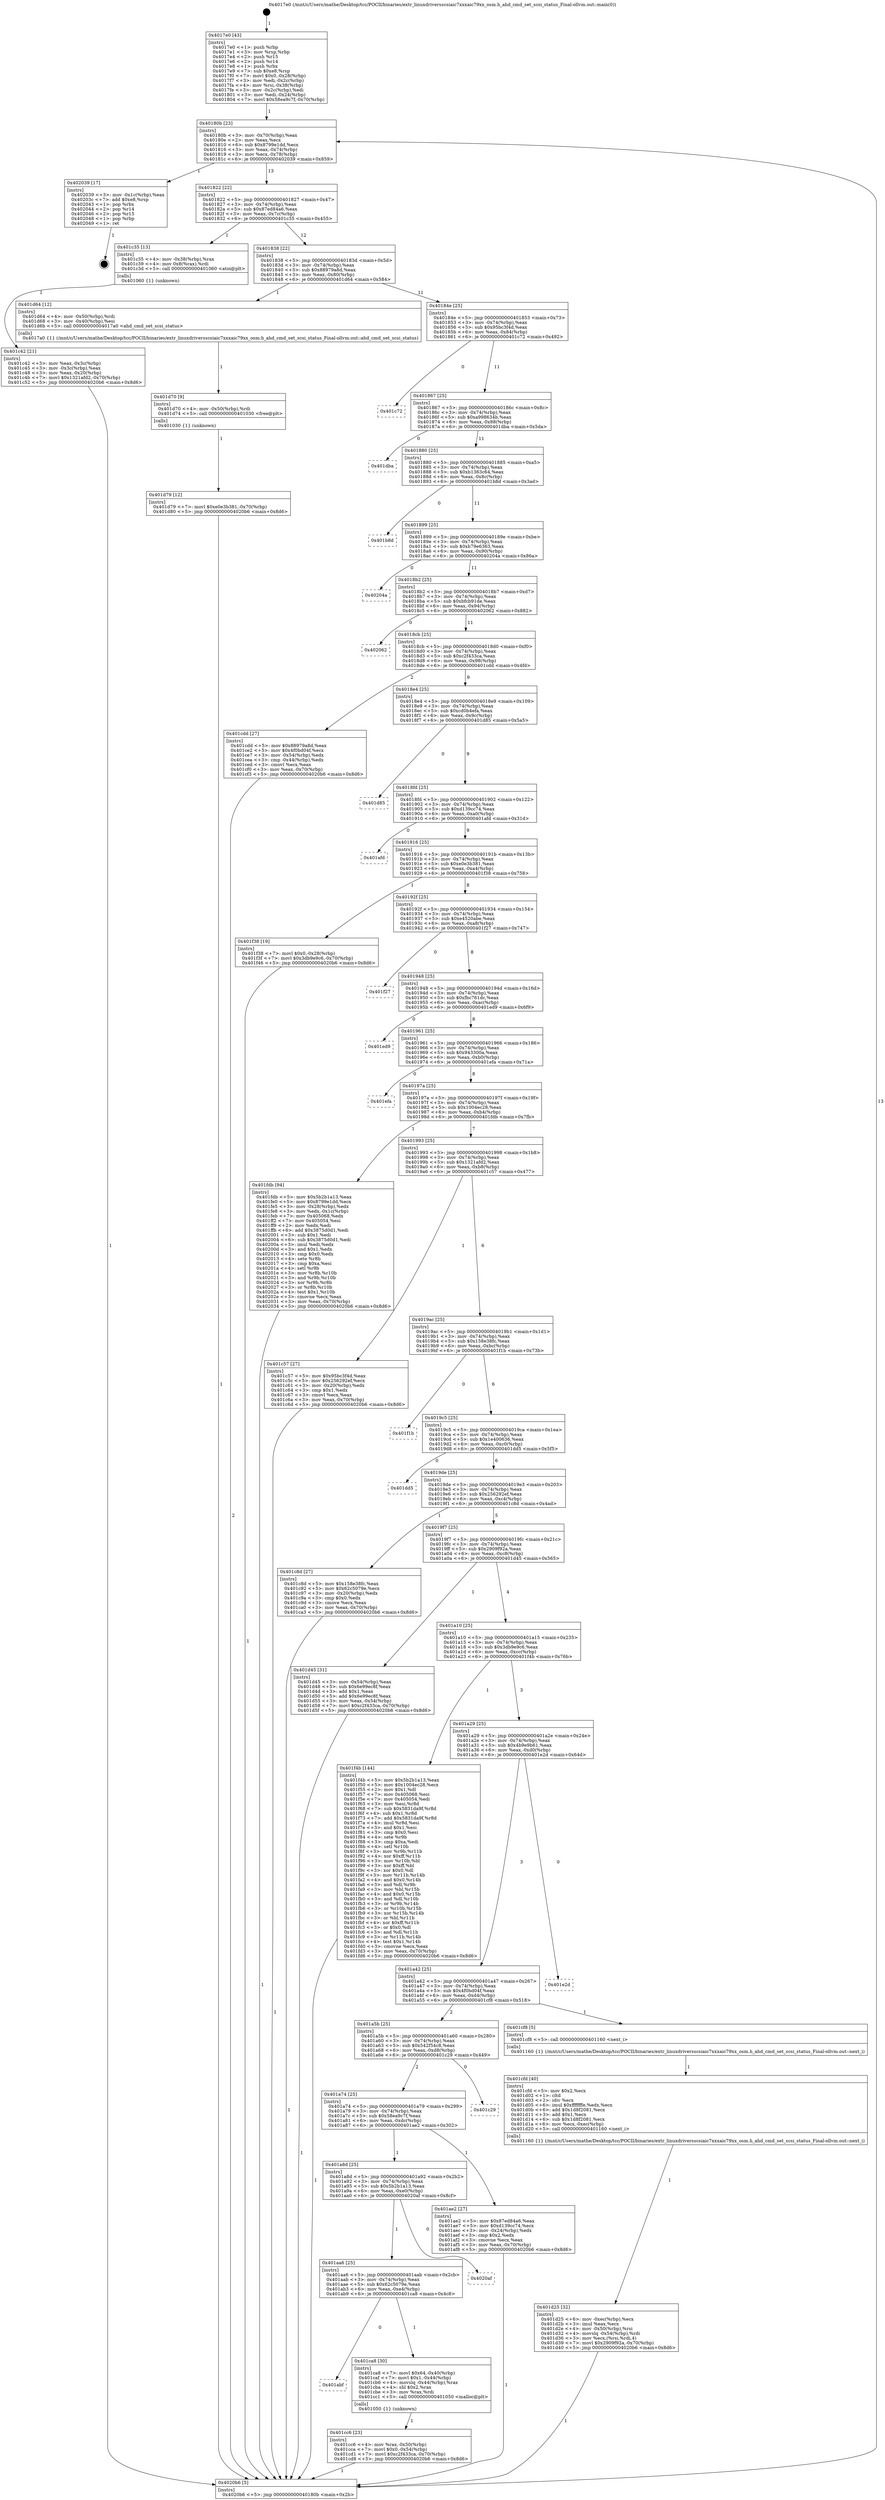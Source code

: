 digraph "0x4017e0" {
  label = "0x4017e0 (/mnt/c/Users/mathe/Desktop/tcc/POCII/binaries/extr_linuxdriversscsiaic7xxxaic79xx_osm.h_ahd_cmd_set_scsi_status_Final-ollvm.out::main(0))"
  labelloc = "t"
  node[shape=record]

  Entry [label="",width=0.3,height=0.3,shape=circle,fillcolor=black,style=filled]
  "0x40180b" [label="{
     0x40180b [23]\l
     | [instrs]\l
     &nbsp;&nbsp;0x40180b \<+3\>: mov -0x70(%rbp),%eax\l
     &nbsp;&nbsp;0x40180e \<+2\>: mov %eax,%ecx\l
     &nbsp;&nbsp;0x401810 \<+6\>: sub $0x8799e1dd,%ecx\l
     &nbsp;&nbsp;0x401816 \<+3\>: mov %eax,-0x74(%rbp)\l
     &nbsp;&nbsp;0x401819 \<+3\>: mov %ecx,-0x78(%rbp)\l
     &nbsp;&nbsp;0x40181c \<+6\>: je 0000000000402039 \<main+0x859\>\l
  }"]
  "0x402039" [label="{
     0x402039 [17]\l
     | [instrs]\l
     &nbsp;&nbsp;0x402039 \<+3\>: mov -0x1c(%rbp),%eax\l
     &nbsp;&nbsp;0x40203c \<+7\>: add $0xe8,%rsp\l
     &nbsp;&nbsp;0x402043 \<+1\>: pop %rbx\l
     &nbsp;&nbsp;0x402044 \<+2\>: pop %r14\l
     &nbsp;&nbsp;0x402046 \<+2\>: pop %r15\l
     &nbsp;&nbsp;0x402048 \<+1\>: pop %rbp\l
     &nbsp;&nbsp;0x402049 \<+1\>: ret\l
  }"]
  "0x401822" [label="{
     0x401822 [22]\l
     | [instrs]\l
     &nbsp;&nbsp;0x401822 \<+5\>: jmp 0000000000401827 \<main+0x47\>\l
     &nbsp;&nbsp;0x401827 \<+3\>: mov -0x74(%rbp),%eax\l
     &nbsp;&nbsp;0x40182a \<+5\>: sub $0x87ed84a6,%eax\l
     &nbsp;&nbsp;0x40182f \<+3\>: mov %eax,-0x7c(%rbp)\l
     &nbsp;&nbsp;0x401832 \<+6\>: je 0000000000401c35 \<main+0x455\>\l
  }"]
  Exit [label="",width=0.3,height=0.3,shape=circle,fillcolor=black,style=filled,peripheries=2]
  "0x401c35" [label="{
     0x401c35 [13]\l
     | [instrs]\l
     &nbsp;&nbsp;0x401c35 \<+4\>: mov -0x38(%rbp),%rax\l
     &nbsp;&nbsp;0x401c39 \<+4\>: mov 0x8(%rax),%rdi\l
     &nbsp;&nbsp;0x401c3d \<+5\>: call 0000000000401060 \<atoi@plt\>\l
     | [calls]\l
     &nbsp;&nbsp;0x401060 \{1\} (unknown)\l
  }"]
  "0x401838" [label="{
     0x401838 [22]\l
     | [instrs]\l
     &nbsp;&nbsp;0x401838 \<+5\>: jmp 000000000040183d \<main+0x5d\>\l
     &nbsp;&nbsp;0x40183d \<+3\>: mov -0x74(%rbp),%eax\l
     &nbsp;&nbsp;0x401840 \<+5\>: sub $0x88979a8d,%eax\l
     &nbsp;&nbsp;0x401845 \<+3\>: mov %eax,-0x80(%rbp)\l
     &nbsp;&nbsp;0x401848 \<+6\>: je 0000000000401d64 \<main+0x584\>\l
  }"]
  "0x401d79" [label="{
     0x401d79 [12]\l
     | [instrs]\l
     &nbsp;&nbsp;0x401d79 \<+7\>: movl $0xe0e3b381,-0x70(%rbp)\l
     &nbsp;&nbsp;0x401d80 \<+5\>: jmp 00000000004020b6 \<main+0x8d6\>\l
  }"]
  "0x401d64" [label="{
     0x401d64 [12]\l
     | [instrs]\l
     &nbsp;&nbsp;0x401d64 \<+4\>: mov -0x50(%rbp),%rdi\l
     &nbsp;&nbsp;0x401d68 \<+3\>: mov -0x40(%rbp),%esi\l
     &nbsp;&nbsp;0x401d6b \<+5\>: call 00000000004017a0 \<ahd_cmd_set_scsi_status\>\l
     | [calls]\l
     &nbsp;&nbsp;0x4017a0 \{1\} (/mnt/c/Users/mathe/Desktop/tcc/POCII/binaries/extr_linuxdriversscsiaic7xxxaic79xx_osm.h_ahd_cmd_set_scsi_status_Final-ollvm.out::ahd_cmd_set_scsi_status)\l
  }"]
  "0x40184e" [label="{
     0x40184e [25]\l
     | [instrs]\l
     &nbsp;&nbsp;0x40184e \<+5\>: jmp 0000000000401853 \<main+0x73\>\l
     &nbsp;&nbsp;0x401853 \<+3\>: mov -0x74(%rbp),%eax\l
     &nbsp;&nbsp;0x401856 \<+5\>: sub $0x95bc3f4d,%eax\l
     &nbsp;&nbsp;0x40185b \<+6\>: mov %eax,-0x84(%rbp)\l
     &nbsp;&nbsp;0x401861 \<+6\>: je 0000000000401c72 \<main+0x492\>\l
  }"]
  "0x401d70" [label="{
     0x401d70 [9]\l
     | [instrs]\l
     &nbsp;&nbsp;0x401d70 \<+4\>: mov -0x50(%rbp),%rdi\l
     &nbsp;&nbsp;0x401d74 \<+5\>: call 0000000000401030 \<free@plt\>\l
     | [calls]\l
     &nbsp;&nbsp;0x401030 \{1\} (unknown)\l
  }"]
  "0x401c72" [label="{
     0x401c72\l
  }", style=dashed]
  "0x401867" [label="{
     0x401867 [25]\l
     | [instrs]\l
     &nbsp;&nbsp;0x401867 \<+5\>: jmp 000000000040186c \<main+0x8c\>\l
     &nbsp;&nbsp;0x40186c \<+3\>: mov -0x74(%rbp),%eax\l
     &nbsp;&nbsp;0x40186f \<+5\>: sub $0xa998634b,%eax\l
     &nbsp;&nbsp;0x401874 \<+6\>: mov %eax,-0x88(%rbp)\l
     &nbsp;&nbsp;0x40187a \<+6\>: je 0000000000401dba \<main+0x5da\>\l
  }"]
  "0x401d25" [label="{
     0x401d25 [32]\l
     | [instrs]\l
     &nbsp;&nbsp;0x401d25 \<+6\>: mov -0xec(%rbp),%ecx\l
     &nbsp;&nbsp;0x401d2b \<+3\>: imul %eax,%ecx\l
     &nbsp;&nbsp;0x401d2e \<+4\>: mov -0x50(%rbp),%rsi\l
     &nbsp;&nbsp;0x401d32 \<+4\>: movslq -0x54(%rbp),%rdi\l
     &nbsp;&nbsp;0x401d36 \<+3\>: mov %ecx,(%rsi,%rdi,4)\l
     &nbsp;&nbsp;0x401d39 \<+7\>: movl $0x2909f92a,-0x70(%rbp)\l
     &nbsp;&nbsp;0x401d40 \<+5\>: jmp 00000000004020b6 \<main+0x8d6\>\l
  }"]
  "0x401dba" [label="{
     0x401dba\l
  }", style=dashed]
  "0x401880" [label="{
     0x401880 [25]\l
     | [instrs]\l
     &nbsp;&nbsp;0x401880 \<+5\>: jmp 0000000000401885 \<main+0xa5\>\l
     &nbsp;&nbsp;0x401885 \<+3\>: mov -0x74(%rbp),%eax\l
     &nbsp;&nbsp;0x401888 \<+5\>: sub $0xb1363c64,%eax\l
     &nbsp;&nbsp;0x40188d \<+6\>: mov %eax,-0x8c(%rbp)\l
     &nbsp;&nbsp;0x401893 \<+6\>: je 0000000000401b8d \<main+0x3ad\>\l
  }"]
  "0x401cfd" [label="{
     0x401cfd [40]\l
     | [instrs]\l
     &nbsp;&nbsp;0x401cfd \<+5\>: mov $0x2,%ecx\l
     &nbsp;&nbsp;0x401d02 \<+1\>: cltd\l
     &nbsp;&nbsp;0x401d03 \<+2\>: idiv %ecx\l
     &nbsp;&nbsp;0x401d05 \<+6\>: imul $0xfffffffe,%edx,%ecx\l
     &nbsp;&nbsp;0x401d0b \<+6\>: add $0x1d8f2081,%ecx\l
     &nbsp;&nbsp;0x401d11 \<+3\>: add $0x1,%ecx\l
     &nbsp;&nbsp;0x401d14 \<+6\>: sub $0x1d8f2081,%ecx\l
     &nbsp;&nbsp;0x401d1a \<+6\>: mov %ecx,-0xec(%rbp)\l
     &nbsp;&nbsp;0x401d20 \<+5\>: call 0000000000401160 \<next_i\>\l
     | [calls]\l
     &nbsp;&nbsp;0x401160 \{1\} (/mnt/c/Users/mathe/Desktop/tcc/POCII/binaries/extr_linuxdriversscsiaic7xxxaic79xx_osm.h_ahd_cmd_set_scsi_status_Final-ollvm.out::next_i)\l
  }"]
  "0x401b8d" [label="{
     0x401b8d\l
  }", style=dashed]
  "0x401899" [label="{
     0x401899 [25]\l
     | [instrs]\l
     &nbsp;&nbsp;0x401899 \<+5\>: jmp 000000000040189e \<main+0xbe\>\l
     &nbsp;&nbsp;0x40189e \<+3\>: mov -0x74(%rbp),%eax\l
     &nbsp;&nbsp;0x4018a1 \<+5\>: sub $0xb79e6363,%eax\l
     &nbsp;&nbsp;0x4018a6 \<+6\>: mov %eax,-0x90(%rbp)\l
     &nbsp;&nbsp;0x4018ac \<+6\>: je 000000000040204a \<main+0x86a\>\l
  }"]
  "0x401cc6" [label="{
     0x401cc6 [23]\l
     | [instrs]\l
     &nbsp;&nbsp;0x401cc6 \<+4\>: mov %rax,-0x50(%rbp)\l
     &nbsp;&nbsp;0x401cca \<+7\>: movl $0x0,-0x54(%rbp)\l
     &nbsp;&nbsp;0x401cd1 \<+7\>: movl $0xc2f433ca,-0x70(%rbp)\l
     &nbsp;&nbsp;0x401cd8 \<+5\>: jmp 00000000004020b6 \<main+0x8d6\>\l
  }"]
  "0x40204a" [label="{
     0x40204a\l
  }", style=dashed]
  "0x4018b2" [label="{
     0x4018b2 [25]\l
     | [instrs]\l
     &nbsp;&nbsp;0x4018b2 \<+5\>: jmp 00000000004018b7 \<main+0xd7\>\l
     &nbsp;&nbsp;0x4018b7 \<+3\>: mov -0x74(%rbp),%eax\l
     &nbsp;&nbsp;0x4018ba \<+5\>: sub $0xbfcb91de,%eax\l
     &nbsp;&nbsp;0x4018bf \<+6\>: mov %eax,-0x94(%rbp)\l
     &nbsp;&nbsp;0x4018c5 \<+6\>: je 0000000000402062 \<main+0x882\>\l
  }"]
  "0x401abf" [label="{
     0x401abf\l
  }", style=dashed]
  "0x402062" [label="{
     0x402062\l
  }", style=dashed]
  "0x4018cb" [label="{
     0x4018cb [25]\l
     | [instrs]\l
     &nbsp;&nbsp;0x4018cb \<+5\>: jmp 00000000004018d0 \<main+0xf0\>\l
     &nbsp;&nbsp;0x4018d0 \<+3\>: mov -0x74(%rbp),%eax\l
     &nbsp;&nbsp;0x4018d3 \<+5\>: sub $0xc2f433ca,%eax\l
     &nbsp;&nbsp;0x4018d8 \<+6\>: mov %eax,-0x98(%rbp)\l
     &nbsp;&nbsp;0x4018de \<+6\>: je 0000000000401cdd \<main+0x4fd\>\l
  }"]
  "0x401ca8" [label="{
     0x401ca8 [30]\l
     | [instrs]\l
     &nbsp;&nbsp;0x401ca8 \<+7\>: movl $0x64,-0x40(%rbp)\l
     &nbsp;&nbsp;0x401caf \<+7\>: movl $0x1,-0x44(%rbp)\l
     &nbsp;&nbsp;0x401cb6 \<+4\>: movslq -0x44(%rbp),%rax\l
     &nbsp;&nbsp;0x401cba \<+4\>: shl $0x2,%rax\l
     &nbsp;&nbsp;0x401cbe \<+3\>: mov %rax,%rdi\l
     &nbsp;&nbsp;0x401cc1 \<+5\>: call 0000000000401050 \<malloc@plt\>\l
     | [calls]\l
     &nbsp;&nbsp;0x401050 \{1\} (unknown)\l
  }"]
  "0x401cdd" [label="{
     0x401cdd [27]\l
     | [instrs]\l
     &nbsp;&nbsp;0x401cdd \<+5\>: mov $0x88979a8d,%eax\l
     &nbsp;&nbsp;0x401ce2 \<+5\>: mov $0x4f0bd04f,%ecx\l
     &nbsp;&nbsp;0x401ce7 \<+3\>: mov -0x54(%rbp),%edx\l
     &nbsp;&nbsp;0x401cea \<+3\>: cmp -0x44(%rbp),%edx\l
     &nbsp;&nbsp;0x401ced \<+3\>: cmovl %ecx,%eax\l
     &nbsp;&nbsp;0x401cf0 \<+3\>: mov %eax,-0x70(%rbp)\l
     &nbsp;&nbsp;0x401cf3 \<+5\>: jmp 00000000004020b6 \<main+0x8d6\>\l
  }"]
  "0x4018e4" [label="{
     0x4018e4 [25]\l
     | [instrs]\l
     &nbsp;&nbsp;0x4018e4 \<+5\>: jmp 00000000004018e9 \<main+0x109\>\l
     &nbsp;&nbsp;0x4018e9 \<+3\>: mov -0x74(%rbp),%eax\l
     &nbsp;&nbsp;0x4018ec \<+5\>: sub $0xcd0b4efa,%eax\l
     &nbsp;&nbsp;0x4018f1 \<+6\>: mov %eax,-0x9c(%rbp)\l
     &nbsp;&nbsp;0x4018f7 \<+6\>: je 0000000000401d85 \<main+0x5a5\>\l
  }"]
  "0x401aa6" [label="{
     0x401aa6 [25]\l
     | [instrs]\l
     &nbsp;&nbsp;0x401aa6 \<+5\>: jmp 0000000000401aab \<main+0x2cb\>\l
     &nbsp;&nbsp;0x401aab \<+3\>: mov -0x74(%rbp),%eax\l
     &nbsp;&nbsp;0x401aae \<+5\>: sub $0x62c5079e,%eax\l
     &nbsp;&nbsp;0x401ab3 \<+6\>: mov %eax,-0xe4(%rbp)\l
     &nbsp;&nbsp;0x401ab9 \<+6\>: je 0000000000401ca8 \<main+0x4c8\>\l
  }"]
  "0x401d85" [label="{
     0x401d85\l
  }", style=dashed]
  "0x4018fd" [label="{
     0x4018fd [25]\l
     | [instrs]\l
     &nbsp;&nbsp;0x4018fd \<+5\>: jmp 0000000000401902 \<main+0x122\>\l
     &nbsp;&nbsp;0x401902 \<+3\>: mov -0x74(%rbp),%eax\l
     &nbsp;&nbsp;0x401905 \<+5\>: sub $0xd139cc74,%eax\l
     &nbsp;&nbsp;0x40190a \<+6\>: mov %eax,-0xa0(%rbp)\l
     &nbsp;&nbsp;0x401910 \<+6\>: je 0000000000401afd \<main+0x31d\>\l
  }"]
  "0x4020af" [label="{
     0x4020af\l
  }", style=dashed]
  "0x401afd" [label="{
     0x401afd\l
  }", style=dashed]
  "0x401916" [label="{
     0x401916 [25]\l
     | [instrs]\l
     &nbsp;&nbsp;0x401916 \<+5\>: jmp 000000000040191b \<main+0x13b\>\l
     &nbsp;&nbsp;0x40191b \<+3\>: mov -0x74(%rbp),%eax\l
     &nbsp;&nbsp;0x40191e \<+5\>: sub $0xe0e3b381,%eax\l
     &nbsp;&nbsp;0x401923 \<+6\>: mov %eax,-0xa4(%rbp)\l
     &nbsp;&nbsp;0x401929 \<+6\>: je 0000000000401f38 \<main+0x758\>\l
  }"]
  "0x401c42" [label="{
     0x401c42 [21]\l
     | [instrs]\l
     &nbsp;&nbsp;0x401c42 \<+3\>: mov %eax,-0x3c(%rbp)\l
     &nbsp;&nbsp;0x401c45 \<+3\>: mov -0x3c(%rbp),%eax\l
     &nbsp;&nbsp;0x401c48 \<+3\>: mov %eax,-0x20(%rbp)\l
     &nbsp;&nbsp;0x401c4b \<+7\>: movl $0x1321afd2,-0x70(%rbp)\l
     &nbsp;&nbsp;0x401c52 \<+5\>: jmp 00000000004020b6 \<main+0x8d6\>\l
  }"]
  "0x401f38" [label="{
     0x401f38 [19]\l
     | [instrs]\l
     &nbsp;&nbsp;0x401f38 \<+7\>: movl $0x0,-0x28(%rbp)\l
     &nbsp;&nbsp;0x401f3f \<+7\>: movl $0x3db9e9c6,-0x70(%rbp)\l
     &nbsp;&nbsp;0x401f46 \<+5\>: jmp 00000000004020b6 \<main+0x8d6\>\l
  }"]
  "0x40192f" [label="{
     0x40192f [25]\l
     | [instrs]\l
     &nbsp;&nbsp;0x40192f \<+5\>: jmp 0000000000401934 \<main+0x154\>\l
     &nbsp;&nbsp;0x401934 \<+3\>: mov -0x74(%rbp),%eax\l
     &nbsp;&nbsp;0x401937 \<+5\>: sub $0xe4520abe,%eax\l
     &nbsp;&nbsp;0x40193c \<+6\>: mov %eax,-0xa8(%rbp)\l
     &nbsp;&nbsp;0x401942 \<+6\>: je 0000000000401f27 \<main+0x747\>\l
  }"]
  "0x4017e0" [label="{
     0x4017e0 [43]\l
     | [instrs]\l
     &nbsp;&nbsp;0x4017e0 \<+1\>: push %rbp\l
     &nbsp;&nbsp;0x4017e1 \<+3\>: mov %rsp,%rbp\l
     &nbsp;&nbsp;0x4017e4 \<+2\>: push %r15\l
     &nbsp;&nbsp;0x4017e6 \<+2\>: push %r14\l
     &nbsp;&nbsp;0x4017e8 \<+1\>: push %rbx\l
     &nbsp;&nbsp;0x4017e9 \<+7\>: sub $0xe8,%rsp\l
     &nbsp;&nbsp;0x4017f0 \<+7\>: movl $0x0,-0x28(%rbp)\l
     &nbsp;&nbsp;0x4017f7 \<+3\>: mov %edi,-0x2c(%rbp)\l
     &nbsp;&nbsp;0x4017fa \<+4\>: mov %rsi,-0x38(%rbp)\l
     &nbsp;&nbsp;0x4017fe \<+3\>: mov -0x2c(%rbp),%edi\l
     &nbsp;&nbsp;0x401801 \<+3\>: mov %edi,-0x24(%rbp)\l
     &nbsp;&nbsp;0x401804 \<+7\>: movl $0x58ea9c7f,-0x70(%rbp)\l
  }"]
  "0x401f27" [label="{
     0x401f27\l
  }", style=dashed]
  "0x401948" [label="{
     0x401948 [25]\l
     | [instrs]\l
     &nbsp;&nbsp;0x401948 \<+5\>: jmp 000000000040194d \<main+0x16d\>\l
     &nbsp;&nbsp;0x40194d \<+3\>: mov -0x74(%rbp),%eax\l
     &nbsp;&nbsp;0x401950 \<+5\>: sub $0xfbc761dc,%eax\l
     &nbsp;&nbsp;0x401955 \<+6\>: mov %eax,-0xac(%rbp)\l
     &nbsp;&nbsp;0x40195b \<+6\>: je 0000000000401ed9 \<main+0x6f9\>\l
  }"]
  "0x4020b6" [label="{
     0x4020b6 [5]\l
     | [instrs]\l
     &nbsp;&nbsp;0x4020b6 \<+5\>: jmp 000000000040180b \<main+0x2b\>\l
  }"]
  "0x401ed9" [label="{
     0x401ed9\l
  }", style=dashed]
  "0x401961" [label="{
     0x401961 [25]\l
     | [instrs]\l
     &nbsp;&nbsp;0x401961 \<+5\>: jmp 0000000000401966 \<main+0x186\>\l
     &nbsp;&nbsp;0x401966 \<+3\>: mov -0x74(%rbp),%eax\l
     &nbsp;&nbsp;0x401969 \<+5\>: sub $0x943300a,%eax\l
     &nbsp;&nbsp;0x40196e \<+6\>: mov %eax,-0xb0(%rbp)\l
     &nbsp;&nbsp;0x401974 \<+6\>: je 0000000000401efa \<main+0x71a\>\l
  }"]
  "0x401a8d" [label="{
     0x401a8d [25]\l
     | [instrs]\l
     &nbsp;&nbsp;0x401a8d \<+5\>: jmp 0000000000401a92 \<main+0x2b2\>\l
     &nbsp;&nbsp;0x401a92 \<+3\>: mov -0x74(%rbp),%eax\l
     &nbsp;&nbsp;0x401a95 \<+5\>: sub $0x5b2b1a13,%eax\l
     &nbsp;&nbsp;0x401a9a \<+6\>: mov %eax,-0xe0(%rbp)\l
     &nbsp;&nbsp;0x401aa0 \<+6\>: je 00000000004020af \<main+0x8cf\>\l
  }"]
  "0x401efa" [label="{
     0x401efa\l
  }", style=dashed]
  "0x40197a" [label="{
     0x40197a [25]\l
     | [instrs]\l
     &nbsp;&nbsp;0x40197a \<+5\>: jmp 000000000040197f \<main+0x19f\>\l
     &nbsp;&nbsp;0x40197f \<+3\>: mov -0x74(%rbp),%eax\l
     &nbsp;&nbsp;0x401982 \<+5\>: sub $0x1004ec28,%eax\l
     &nbsp;&nbsp;0x401987 \<+6\>: mov %eax,-0xb4(%rbp)\l
     &nbsp;&nbsp;0x40198d \<+6\>: je 0000000000401fdb \<main+0x7fb\>\l
  }"]
  "0x401ae2" [label="{
     0x401ae2 [27]\l
     | [instrs]\l
     &nbsp;&nbsp;0x401ae2 \<+5\>: mov $0x87ed84a6,%eax\l
     &nbsp;&nbsp;0x401ae7 \<+5\>: mov $0xd139cc74,%ecx\l
     &nbsp;&nbsp;0x401aec \<+3\>: mov -0x24(%rbp),%edx\l
     &nbsp;&nbsp;0x401aef \<+3\>: cmp $0x2,%edx\l
     &nbsp;&nbsp;0x401af2 \<+3\>: cmovne %ecx,%eax\l
     &nbsp;&nbsp;0x401af5 \<+3\>: mov %eax,-0x70(%rbp)\l
     &nbsp;&nbsp;0x401af8 \<+5\>: jmp 00000000004020b6 \<main+0x8d6\>\l
  }"]
  "0x401fdb" [label="{
     0x401fdb [94]\l
     | [instrs]\l
     &nbsp;&nbsp;0x401fdb \<+5\>: mov $0x5b2b1a13,%eax\l
     &nbsp;&nbsp;0x401fe0 \<+5\>: mov $0x8799e1dd,%ecx\l
     &nbsp;&nbsp;0x401fe5 \<+3\>: mov -0x28(%rbp),%edx\l
     &nbsp;&nbsp;0x401fe8 \<+3\>: mov %edx,-0x1c(%rbp)\l
     &nbsp;&nbsp;0x401feb \<+7\>: mov 0x405068,%edx\l
     &nbsp;&nbsp;0x401ff2 \<+7\>: mov 0x405054,%esi\l
     &nbsp;&nbsp;0x401ff9 \<+2\>: mov %edx,%edi\l
     &nbsp;&nbsp;0x401ffb \<+6\>: add $0x3875d0d1,%edi\l
     &nbsp;&nbsp;0x402001 \<+3\>: sub $0x1,%edi\l
     &nbsp;&nbsp;0x402004 \<+6\>: sub $0x3875d0d1,%edi\l
     &nbsp;&nbsp;0x40200a \<+3\>: imul %edi,%edx\l
     &nbsp;&nbsp;0x40200d \<+3\>: and $0x1,%edx\l
     &nbsp;&nbsp;0x402010 \<+3\>: cmp $0x0,%edx\l
     &nbsp;&nbsp;0x402013 \<+4\>: sete %r8b\l
     &nbsp;&nbsp;0x402017 \<+3\>: cmp $0xa,%esi\l
     &nbsp;&nbsp;0x40201a \<+4\>: setl %r9b\l
     &nbsp;&nbsp;0x40201e \<+3\>: mov %r8b,%r10b\l
     &nbsp;&nbsp;0x402021 \<+3\>: and %r9b,%r10b\l
     &nbsp;&nbsp;0x402024 \<+3\>: xor %r9b,%r8b\l
     &nbsp;&nbsp;0x402027 \<+3\>: or %r8b,%r10b\l
     &nbsp;&nbsp;0x40202a \<+4\>: test $0x1,%r10b\l
     &nbsp;&nbsp;0x40202e \<+3\>: cmovne %ecx,%eax\l
     &nbsp;&nbsp;0x402031 \<+3\>: mov %eax,-0x70(%rbp)\l
     &nbsp;&nbsp;0x402034 \<+5\>: jmp 00000000004020b6 \<main+0x8d6\>\l
  }"]
  "0x401993" [label="{
     0x401993 [25]\l
     | [instrs]\l
     &nbsp;&nbsp;0x401993 \<+5\>: jmp 0000000000401998 \<main+0x1b8\>\l
     &nbsp;&nbsp;0x401998 \<+3\>: mov -0x74(%rbp),%eax\l
     &nbsp;&nbsp;0x40199b \<+5\>: sub $0x1321afd2,%eax\l
     &nbsp;&nbsp;0x4019a0 \<+6\>: mov %eax,-0xb8(%rbp)\l
     &nbsp;&nbsp;0x4019a6 \<+6\>: je 0000000000401c57 \<main+0x477\>\l
  }"]
  "0x401a74" [label="{
     0x401a74 [25]\l
     | [instrs]\l
     &nbsp;&nbsp;0x401a74 \<+5\>: jmp 0000000000401a79 \<main+0x299\>\l
     &nbsp;&nbsp;0x401a79 \<+3\>: mov -0x74(%rbp),%eax\l
     &nbsp;&nbsp;0x401a7c \<+5\>: sub $0x58ea9c7f,%eax\l
     &nbsp;&nbsp;0x401a81 \<+6\>: mov %eax,-0xdc(%rbp)\l
     &nbsp;&nbsp;0x401a87 \<+6\>: je 0000000000401ae2 \<main+0x302\>\l
  }"]
  "0x401c57" [label="{
     0x401c57 [27]\l
     | [instrs]\l
     &nbsp;&nbsp;0x401c57 \<+5\>: mov $0x95bc3f4d,%eax\l
     &nbsp;&nbsp;0x401c5c \<+5\>: mov $0x256292ef,%ecx\l
     &nbsp;&nbsp;0x401c61 \<+3\>: mov -0x20(%rbp),%edx\l
     &nbsp;&nbsp;0x401c64 \<+3\>: cmp $0x1,%edx\l
     &nbsp;&nbsp;0x401c67 \<+3\>: cmovl %ecx,%eax\l
     &nbsp;&nbsp;0x401c6a \<+3\>: mov %eax,-0x70(%rbp)\l
     &nbsp;&nbsp;0x401c6d \<+5\>: jmp 00000000004020b6 \<main+0x8d6\>\l
  }"]
  "0x4019ac" [label="{
     0x4019ac [25]\l
     | [instrs]\l
     &nbsp;&nbsp;0x4019ac \<+5\>: jmp 00000000004019b1 \<main+0x1d1\>\l
     &nbsp;&nbsp;0x4019b1 \<+3\>: mov -0x74(%rbp),%eax\l
     &nbsp;&nbsp;0x4019b4 \<+5\>: sub $0x158e38fc,%eax\l
     &nbsp;&nbsp;0x4019b9 \<+6\>: mov %eax,-0xbc(%rbp)\l
     &nbsp;&nbsp;0x4019bf \<+6\>: je 0000000000401f1b \<main+0x73b\>\l
  }"]
  "0x401c29" [label="{
     0x401c29\l
  }", style=dashed]
  "0x401f1b" [label="{
     0x401f1b\l
  }", style=dashed]
  "0x4019c5" [label="{
     0x4019c5 [25]\l
     | [instrs]\l
     &nbsp;&nbsp;0x4019c5 \<+5\>: jmp 00000000004019ca \<main+0x1ea\>\l
     &nbsp;&nbsp;0x4019ca \<+3\>: mov -0x74(%rbp),%eax\l
     &nbsp;&nbsp;0x4019cd \<+5\>: sub $0x1e400636,%eax\l
     &nbsp;&nbsp;0x4019d2 \<+6\>: mov %eax,-0xc0(%rbp)\l
     &nbsp;&nbsp;0x4019d8 \<+6\>: je 0000000000401dd5 \<main+0x5f5\>\l
  }"]
  "0x401a5b" [label="{
     0x401a5b [25]\l
     | [instrs]\l
     &nbsp;&nbsp;0x401a5b \<+5\>: jmp 0000000000401a60 \<main+0x280\>\l
     &nbsp;&nbsp;0x401a60 \<+3\>: mov -0x74(%rbp),%eax\l
     &nbsp;&nbsp;0x401a63 \<+5\>: sub $0x542f54c8,%eax\l
     &nbsp;&nbsp;0x401a68 \<+6\>: mov %eax,-0xd8(%rbp)\l
     &nbsp;&nbsp;0x401a6e \<+6\>: je 0000000000401c29 \<main+0x449\>\l
  }"]
  "0x401dd5" [label="{
     0x401dd5\l
  }", style=dashed]
  "0x4019de" [label="{
     0x4019de [25]\l
     | [instrs]\l
     &nbsp;&nbsp;0x4019de \<+5\>: jmp 00000000004019e3 \<main+0x203\>\l
     &nbsp;&nbsp;0x4019e3 \<+3\>: mov -0x74(%rbp),%eax\l
     &nbsp;&nbsp;0x4019e6 \<+5\>: sub $0x256292ef,%eax\l
     &nbsp;&nbsp;0x4019eb \<+6\>: mov %eax,-0xc4(%rbp)\l
     &nbsp;&nbsp;0x4019f1 \<+6\>: je 0000000000401c8d \<main+0x4ad\>\l
  }"]
  "0x401cf8" [label="{
     0x401cf8 [5]\l
     | [instrs]\l
     &nbsp;&nbsp;0x401cf8 \<+5\>: call 0000000000401160 \<next_i\>\l
     | [calls]\l
     &nbsp;&nbsp;0x401160 \{1\} (/mnt/c/Users/mathe/Desktop/tcc/POCII/binaries/extr_linuxdriversscsiaic7xxxaic79xx_osm.h_ahd_cmd_set_scsi_status_Final-ollvm.out::next_i)\l
  }"]
  "0x401c8d" [label="{
     0x401c8d [27]\l
     | [instrs]\l
     &nbsp;&nbsp;0x401c8d \<+5\>: mov $0x158e38fc,%eax\l
     &nbsp;&nbsp;0x401c92 \<+5\>: mov $0x62c5079e,%ecx\l
     &nbsp;&nbsp;0x401c97 \<+3\>: mov -0x20(%rbp),%edx\l
     &nbsp;&nbsp;0x401c9a \<+3\>: cmp $0x0,%edx\l
     &nbsp;&nbsp;0x401c9d \<+3\>: cmove %ecx,%eax\l
     &nbsp;&nbsp;0x401ca0 \<+3\>: mov %eax,-0x70(%rbp)\l
     &nbsp;&nbsp;0x401ca3 \<+5\>: jmp 00000000004020b6 \<main+0x8d6\>\l
  }"]
  "0x4019f7" [label="{
     0x4019f7 [25]\l
     | [instrs]\l
     &nbsp;&nbsp;0x4019f7 \<+5\>: jmp 00000000004019fc \<main+0x21c\>\l
     &nbsp;&nbsp;0x4019fc \<+3\>: mov -0x74(%rbp),%eax\l
     &nbsp;&nbsp;0x4019ff \<+5\>: sub $0x2909f92a,%eax\l
     &nbsp;&nbsp;0x401a04 \<+6\>: mov %eax,-0xc8(%rbp)\l
     &nbsp;&nbsp;0x401a0a \<+6\>: je 0000000000401d45 \<main+0x565\>\l
  }"]
  "0x401a42" [label="{
     0x401a42 [25]\l
     | [instrs]\l
     &nbsp;&nbsp;0x401a42 \<+5\>: jmp 0000000000401a47 \<main+0x267\>\l
     &nbsp;&nbsp;0x401a47 \<+3\>: mov -0x74(%rbp),%eax\l
     &nbsp;&nbsp;0x401a4a \<+5\>: sub $0x4f0bd04f,%eax\l
     &nbsp;&nbsp;0x401a4f \<+6\>: mov %eax,-0xd4(%rbp)\l
     &nbsp;&nbsp;0x401a55 \<+6\>: je 0000000000401cf8 \<main+0x518\>\l
  }"]
  "0x401d45" [label="{
     0x401d45 [31]\l
     | [instrs]\l
     &nbsp;&nbsp;0x401d45 \<+3\>: mov -0x54(%rbp),%eax\l
     &nbsp;&nbsp;0x401d48 \<+5\>: sub $0x6e99ec8f,%eax\l
     &nbsp;&nbsp;0x401d4d \<+3\>: add $0x1,%eax\l
     &nbsp;&nbsp;0x401d50 \<+5\>: add $0x6e99ec8f,%eax\l
     &nbsp;&nbsp;0x401d55 \<+3\>: mov %eax,-0x54(%rbp)\l
     &nbsp;&nbsp;0x401d58 \<+7\>: movl $0xc2f433ca,-0x70(%rbp)\l
     &nbsp;&nbsp;0x401d5f \<+5\>: jmp 00000000004020b6 \<main+0x8d6\>\l
  }"]
  "0x401a10" [label="{
     0x401a10 [25]\l
     | [instrs]\l
     &nbsp;&nbsp;0x401a10 \<+5\>: jmp 0000000000401a15 \<main+0x235\>\l
     &nbsp;&nbsp;0x401a15 \<+3\>: mov -0x74(%rbp),%eax\l
     &nbsp;&nbsp;0x401a18 \<+5\>: sub $0x3db9e9c6,%eax\l
     &nbsp;&nbsp;0x401a1d \<+6\>: mov %eax,-0xcc(%rbp)\l
     &nbsp;&nbsp;0x401a23 \<+6\>: je 0000000000401f4b \<main+0x76b\>\l
  }"]
  "0x401e2d" [label="{
     0x401e2d\l
  }", style=dashed]
  "0x401f4b" [label="{
     0x401f4b [144]\l
     | [instrs]\l
     &nbsp;&nbsp;0x401f4b \<+5\>: mov $0x5b2b1a13,%eax\l
     &nbsp;&nbsp;0x401f50 \<+5\>: mov $0x1004ec28,%ecx\l
     &nbsp;&nbsp;0x401f55 \<+2\>: mov $0x1,%dl\l
     &nbsp;&nbsp;0x401f57 \<+7\>: mov 0x405068,%esi\l
     &nbsp;&nbsp;0x401f5e \<+7\>: mov 0x405054,%edi\l
     &nbsp;&nbsp;0x401f65 \<+3\>: mov %esi,%r8d\l
     &nbsp;&nbsp;0x401f68 \<+7\>: sub $0x5831da9f,%r8d\l
     &nbsp;&nbsp;0x401f6f \<+4\>: sub $0x1,%r8d\l
     &nbsp;&nbsp;0x401f73 \<+7\>: add $0x5831da9f,%r8d\l
     &nbsp;&nbsp;0x401f7a \<+4\>: imul %r8d,%esi\l
     &nbsp;&nbsp;0x401f7e \<+3\>: and $0x1,%esi\l
     &nbsp;&nbsp;0x401f81 \<+3\>: cmp $0x0,%esi\l
     &nbsp;&nbsp;0x401f84 \<+4\>: sete %r9b\l
     &nbsp;&nbsp;0x401f88 \<+3\>: cmp $0xa,%edi\l
     &nbsp;&nbsp;0x401f8b \<+4\>: setl %r10b\l
     &nbsp;&nbsp;0x401f8f \<+3\>: mov %r9b,%r11b\l
     &nbsp;&nbsp;0x401f92 \<+4\>: xor $0xff,%r11b\l
     &nbsp;&nbsp;0x401f96 \<+3\>: mov %r10b,%bl\l
     &nbsp;&nbsp;0x401f99 \<+3\>: xor $0xff,%bl\l
     &nbsp;&nbsp;0x401f9c \<+3\>: xor $0x0,%dl\l
     &nbsp;&nbsp;0x401f9f \<+3\>: mov %r11b,%r14b\l
     &nbsp;&nbsp;0x401fa2 \<+4\>: and $0x0,%r14b\l
     &nbsp;&nbsp;0x401fa6 \<+3\>: and %dl,%r9b\l
     &nbsp;&nbsp;0x401fa9 \<+3\>: mov %bl,%r15b\l
     &nbsp;&nbsp;0x401fac \<+4\>: and $0x0,%r15b\l
     &nbsp;&nbsp;0x401fb0 \<+3\>: and %dl,%r10b\l
     &nbsp;&nbsp;0x401fb3 \<+3\>: or %r9b,%r14b\l
     &nbsp;&nbsp;0x401fb6 \<+3\>: or %r10b,%r15b\l
     &nbsp;&nbsp;0x401fb9 \<+3\>: xor %r15b,%r14b\l
     &nbsp;&nbsp;0x401fbc \<+3\>: or %bl,%r11b\l
     &nbsp;&nbsp;0x401fbf \<+4\>: xor $0xff,%r11b\l
     &nbsp;&nbsp;0x401fc3 \<+3\>: or $0x0,%dl\l
     &nbsp;&nbsp;0x401fc6 \<+3\>: and %dl,%r11b\l
     &nbsp;&nbsp;0x401fc9 \<+3\>: or %r11b,%r14b\l
     &nbsp;&nbsp;0x401fcc \<+4\>: test $0x1,%r14b\l
     &nbsp;&nbsp;0x401fd0 \<+3\>: cmovne %ecx,%eax\l
     &nbsp;&nbsp;0x401fd3 \<+3\>: mov %eax,-0x70(%rbp)\l
     &nbsp;&nbsp;0x401fd6 \<+5\>: jmp 00000000004020b6 \<main+0x8d6\>\l
  }"]
  "0x401a29" [label="{
     0x401a29 [25]\l
     | [instrs]\l
     &nbsp;&nbsp;0x401a29 \<+5\>: jmp 0000000000401a2e \<main+0x24e\>\l
     &nbsp;&nbsp;0x401a2e \<+3\>: mov -0x74(%rbp),%eax\l
     &nbsp;&nbsp;0x401a31 \<+5\>: sub $0x4b9e9b61,%eax\l
     &nbsp;&nbsp;0x401a36 \<+6\>: mov %eax,-0xd0(%rbp)\l
     &nbsp;&nbsp;0x401a3c \<+6\>: je 0000000000401e2d \<main+0x64d\>\l
  }"]
  Entry -> "0x4017e0" [label=" 1"]
  "0x40180b" -> "0x402039" [label=" 1"]
  "0x40180b" -> "0x401822" [label=" 13"]
  "0x402039" -> Exit [label=" 1"]
  "0x401822" -> "0x401c35" [label=" 1"]
  "0x401822" -> "0x401838" [label=" 12"]
  "0x401fdb" -> "0x4020b6" [label=" 1"]
  "0x401838" -> "0x401d64" [label=" 1"]
  "0x401838" -> "0x40184e" [label=" 11"]
  "0x401f4b" -> "0x4020b6" [label=" 1"]
  "0x40184e" -> "0x401c72" [label=" 0"]
  "0x40184e" -> "0x401867" [label=" 11"]
  "0x401f38" -> "0x4020b6" [label=" 1"]
  "0x401867" -> "0x401dba" [label=" 0"]
  "0x401867" -> "0x401880" [label=" 11"]
  "0x401d79" -> "0x4020b6" [label=" 1"]
  "0x401880" -> "0x401b8d" [label=" 0"]
  "0x401880" -> "0x401899" [label=" 11"]
  "0x401d70" -> "0x401d79" [label=" 1"]
  "0x401899" -> "0x40204a" [label=" 0"]
  "0x401899" -> "0x4018b2" [label=" 11"]
  "0x401d64" -> "0x401d70" [label=" 1"]
  "0x4018b2" -> "0x402062" [label=" 0"]
  "0x4018b2" -> "0x4018cb" [label=" 11"]
  "0x401d45" -> "0x4020b6" [label=" 1"]
  "0x4018cb" -> "0x401cdd" [label=" 2"]
  "0x4018cb" -> "0x4018e4" [label=" 9"]
  "0x401d25" -> "0x4020b6" [label=" 1"]
  "0x4018e4" -> "0x401d85" [label=" 0"]
  "0x4018e4" -> "0x4018fd" [label=" 9"]
  "0x401cf8" -> "0x401cfd" [label=" 1"]
  "0x4018fd" -> "0x401afd" [label=" 0"]
  "0x4018fd" -> "0x401916" [label=" 9"]
  "0x401cdd" -> "0x4020b6" [label=" 2"]
  "0x401916" -> "0x401f38" [label=" 1"]
  "0x401916" -> "0x40192f" [label=" 8"]
  "0x401ca8" -> "0x401cc6" [label=" 1"]
  "0x40192f" -> "0x401f27" [label=" 0"]
  "0x40192f" -> "0x401948" [label=" 8"]
  "0x401aa6" -> "0x401abf" [label=" 0"]
  "0x401948" -> "0x401ed9" [label=" 0"]
  "0x401948" -> "0x401961" [label=" 8"]
  "0x401aa6" -> "0x401ca8" [label=" 1"]
  "0x401961" -> "0x401efa" [label=" 0"]
  "0x401961" -> "0x40197a" [label=" 8"]
  "0x401cfd" -> "0x401d25" [label=" 1"]
  "0x40197a" -> "0x401fdb" [label=" 1"]
  "0x40197a" -> "0x401993" [label=" 7"]
  "0x401a8d" -> "0x401aa6" [label=" 1"]
  "0x401993" -> "0x401c57" [label=" 1"]
  "0x401993" -> "0x4019ac" [label=" 6"]
  "0x401cc6" -> "0x4020b6" [label=" 1"]
  "0x4019ac" -> "0x401f1b" [label=" 0"]
  "0x4019ac" -> "0x4019c5" [label=" 6"]
  "0x401c8d" -> "0x4020b6" [label=" 1"]
  "0x4019c5" -> "0x401dd5" [label=" 0"]
  "0x4019c5" -> "0x4019de" [label=" 6"]
  "0x401c42" -> "0x4020b6" [label=" 1"]
  "0x4019de" -> "0x401c8d" [label=" 1"]
  "0x4019de" -> "0x4019f7" [label=" 5"]
  "0x401c35" -> "0x401c42" [label=" 1"]
  "0x4019f7" -> "0x401d45" [label=" 1"]
  "0x4019f7" -> "0x401a10" [label=" 4"]
  "0x4017e0" -> "0x40180b" [label=" 1"]
  "0x401a10" -> "0x401f4b" [label=" 1"]
  "0x401a10" -> "0x401a29" [label=" 3"]
  "0x401ae2" -> "0x4020b6" [label=" 1"]
  "0x401a29" -> "0x401e2d" [label=" 0"]
  "0x401a29" -> "0x401a42" [label=" 3"]
  "0x4020b6" -> "0x40180b" [label=" 13"]
  "0x401a42" -> "0x401cf8" [label=" 1"]
  "0x401a42" -> "0x401a5b" [label=" 2"]
  "0x401c57" -> "0x4020b6" [label=" 1"]
  "0x401a5b" -> "0x401c29" [label=" 0"]
  "0x401a5b" -> "0x401a74" [label=" 2"]
  "0x401a8d" -> "0x4020af" [label=" 0"]
  "0x401a74" -> "0x401ae2" [label=" 1"]
  "0x401a74" -> "0x401a8d" [label=" 1"]
}
